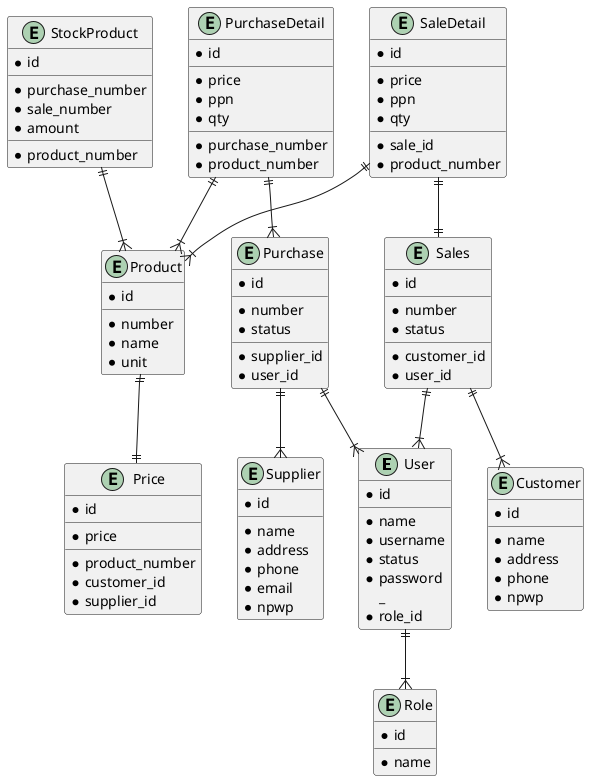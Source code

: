 @startuml Database

entity User {
  * id
  __
  * name
  * username
  * status
  * password
  _
  * role_id
}

entity Role {
  * id
  __
  * name
}

entity Customer {
  * id
  __
  * name
  * address
  * phone
  * npwp
}

entity Product {
  * id
  __
  * number
  * name
  * unit
}

entity Supplier {
  * id
  __
  * name
  * address
  * phone
  * email
  * npwp
}

entity Purchase {
  * id
  __
  * number
  * status
  __
  * supplier_id
  * user_id
}

entity Sales {
  * id
  __
  * number
  * status
  __
  * customer_id
  * user_id
}

entity StockProduct {
  * id
  __
  * purchase_number
  * sale_number
  * amount
  __
  * product_number
}

entity Price {
  * id
  __
  * price
  __
  * product_number
  * customer_id
  * supplier_id
}

entity SaleDetail {
  * id
  __
  * price
  * ppn
  * qty
  __
  * sale_id
  * product_number
}

entity PurchaseDetail {
  * id
  __
  * price
  * ppn
  * qty
  __
  * purchase_number
  * product_number
}

User ||--|{ Role
Purchase ||--|{ Supplier
Purchase ||--|{ User
Sales ||--|{ Customer
Sales ||--|{ User
StockProduct ||--|{ Product
PurchaseDetail ||--|{ Purchase
PurchaseDetail ||--|{ Product
SaleDetail ||--|| Sales
SaleDetail ||--|{ Product
Product ||--|| Price